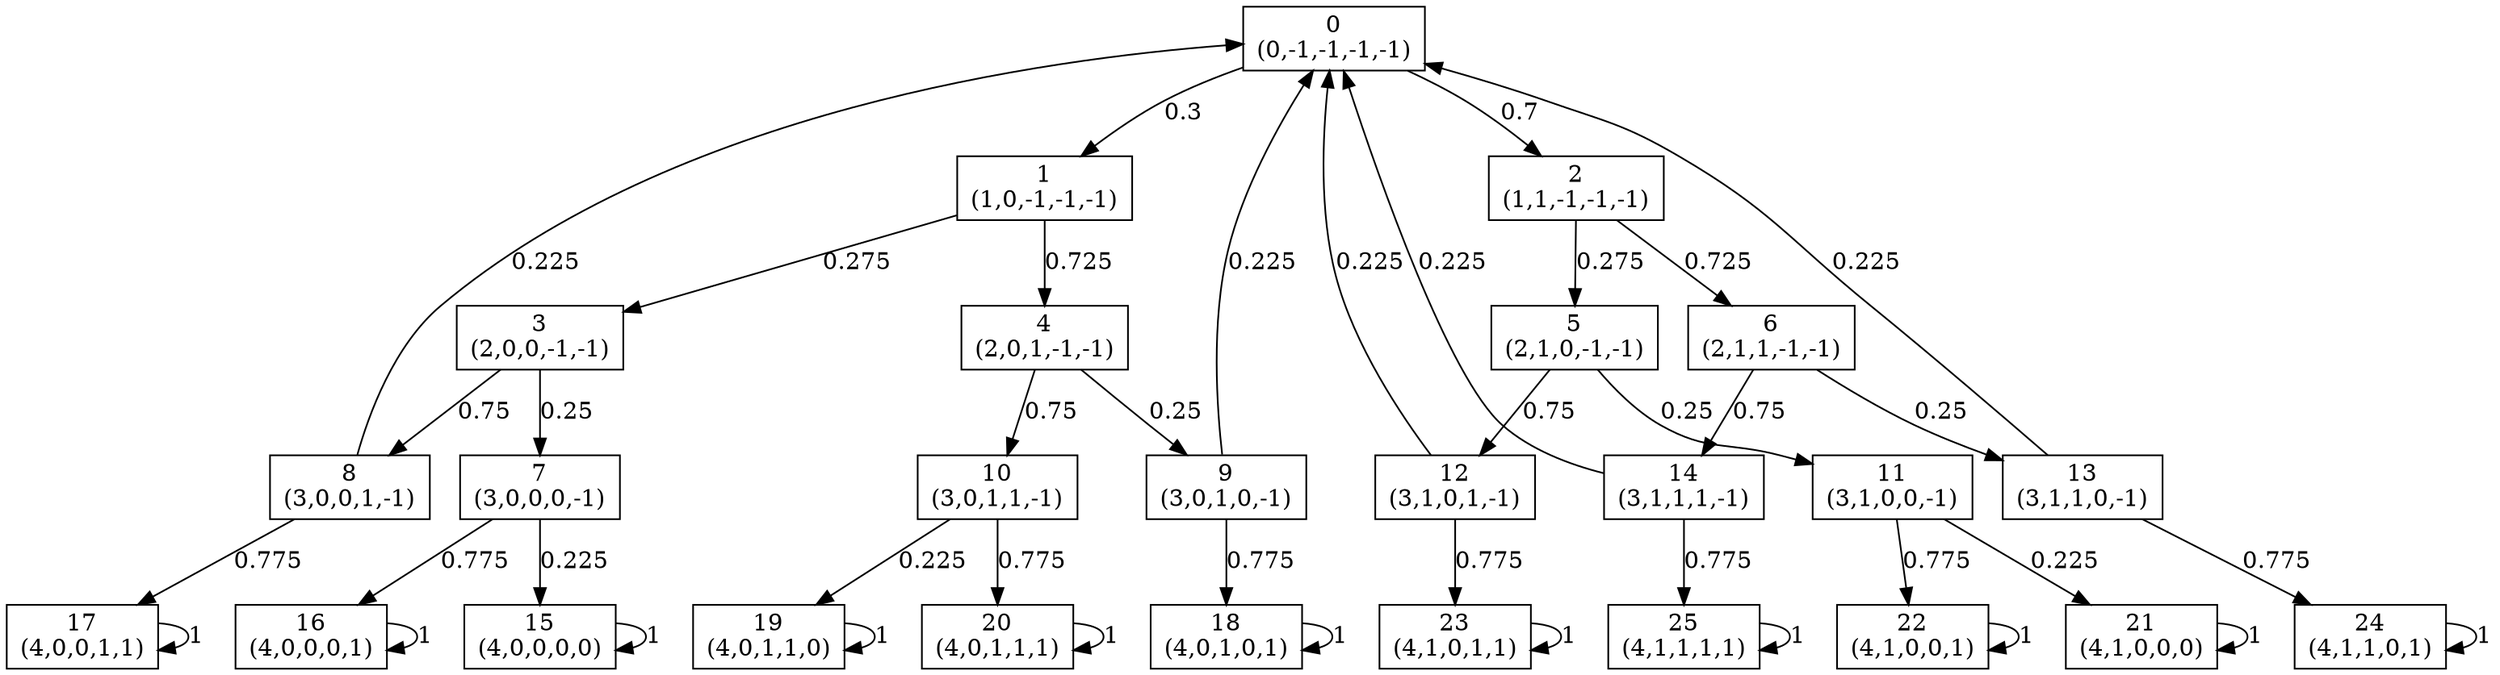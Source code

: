 digraph P {
node [shape=box];
0 -> 1 [ label="0.3" ];
0 -> 2 [ label="0.7" ];
1 -> 3 [ label="0.275" ];
1 -> 4 [ label="0.725" ];
2 -> 5 [ label="0.275" ];
2 -> 6 [ label="0.725" ];
3 -> 7 [ label="0.25" ];
3 -> 8 [ label="0.75" ];
4 -> 9 [ label="0.25" ];
4 -> 10 [ label="0.75" ];
5 -> 11 [ label="0.25" ];
5 -> 12 [ label="0.75" ];
6 -> 13 [ label="0.25" ];
6 -> 14 [ label="0.75" ];
7 -> 15 [ label="0.225" ];
7 -> 16 [ label="0.775" ];
8 -> 0 [ label="0.225" ];
8 -> 17 [ label="0.775" ];
9 -> 0 [ label="0.225" ];
9 -> 18 [ label="0.775" ];
10 -> 19 [ label="0.225" ];
10 -> 20 [ label="0.775" ];
11 -> 21 [ label="0.225" ];
11 -> 22 [ label="0.775" ];
12 -> 0 [ label="0.225" ];
12 -> 23 [ label="0.775" ];
13 -> 0 [ label="0.225" ];
13 -> 24 [ label="0.775" ];
14 -> 0 [ label="0.225" ];
14 -> 25 [ label="0.775" ];
15 -> 15 [ label="1" ];
16 -> 16 [ label="1" ];
17 -> 17 [ label="1" ];
18 -> 18 [ label="1" ];
19 -> 19 [ label="1" ];
20 -> 20 [ label="1" ];
21 -> 21 [ label="1" ];
22 -> 22 [ label="1" ];
23 -> 23 [ label="1" ];
24 -> 24 [ label="1" ];
25 -> 25 [ label="1" ];
0 [label="0\n(0,-1,-1,-1,-1)"];
1 [label="1\n(1,0,-1,-1,-1)"];
2 [label="2\n(1,1,-1,-1,-1)"];
3 [label="3\n(2,0,0,-1,-1)"];
4 [label="4\n(2,0,1,-1,-1)"];
5 [label="5\n(2,1,0,-1,-1)"];
6 [label="6\n(2,1,1,-1,-1)"];
7 [label="7\n(3,0,0,0,-1)"];
8 [label="8\n(3,0,0,1,-1)"];
9 [label="9\n(3,0,1,0,-1)"];
10 [label="10\n(3,0,1,1,-1)"];
11 [label="11\n(3,1,0,0,-1)"];
12 [label="12\n(3,1,0,1,-1)"];
13 [label="13\n(3,1,1,0,-1)"];
14 [label="14\n(3,1,1,1,-1)"];
15 [label="15\n(4,0,0,0,0)"];
16 [label="16\n(4,0,0,0,1)"];
17 [label="17\n(4,0,0,1,1)"];
18 [label="18\n(4,0,1,0,1)"];
19 [label="19\n(4,0,1,1,0)"];
20 [label="20\n(4,0,1,1,1)"];
21 [label="21\n(4,1,0,0,0)"];
22 [label="22\n(4,1,0,0,1)"];
23 [label="23\n(4,1,0,1,1)"];
24 [label="24\n(4,1,1,0,1)"];
25 [label="25\n(4,1,1,1,1)"];
}
